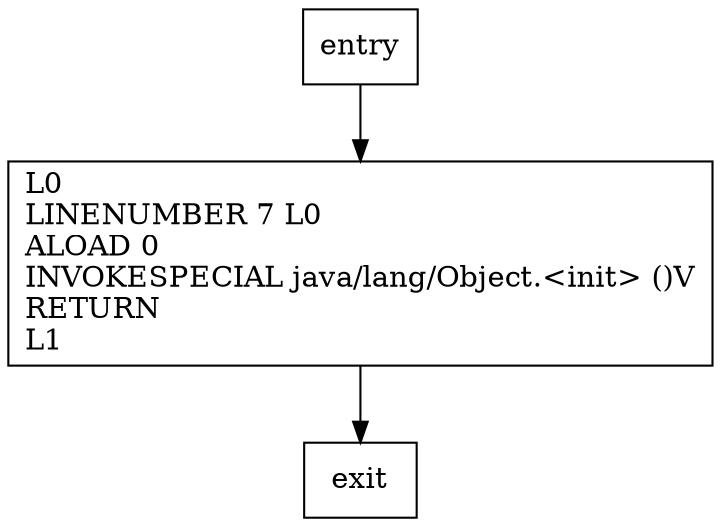 digraph <init> {
node [shape=record];
405230465 [label="L0\lLINENUMBER 7 L0\lALOAD 0\lINVOKESPECIAL java/lang/Object.\<init\> ()V\lRETURN\lL1\l"];
entry;
exit;
entry -> 405230465;
405230465 -> exit;
}
